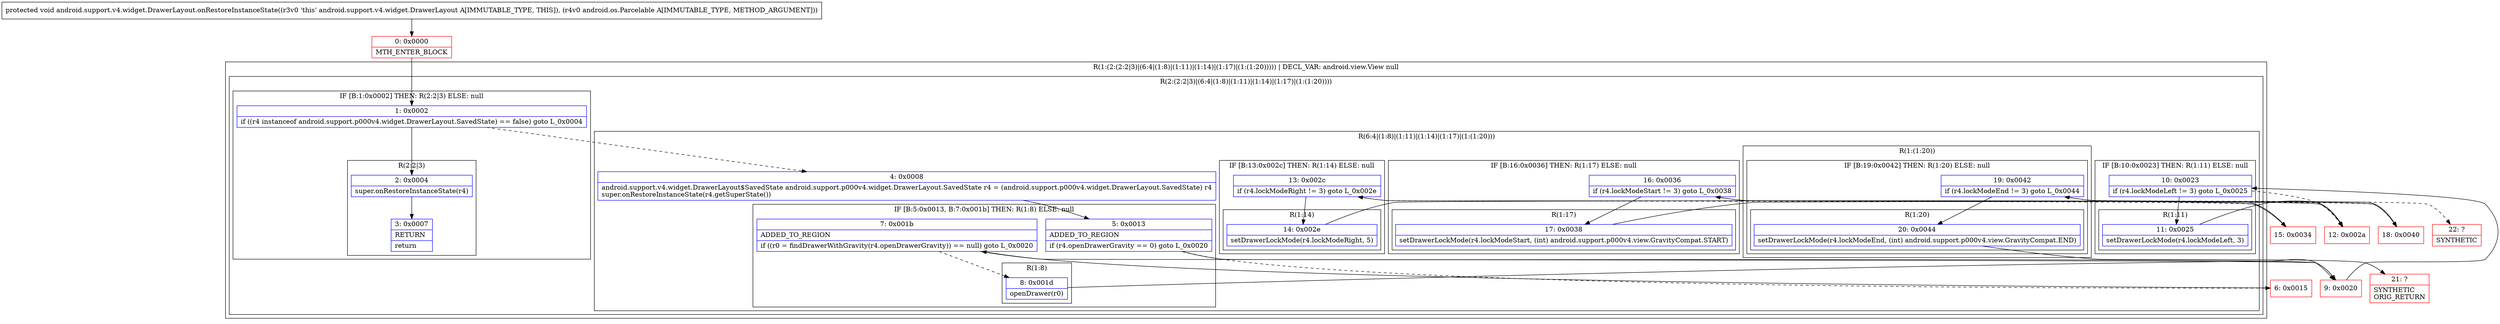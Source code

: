digraph "CFG forandroid.support.v4.widget.DrawerLayout.onRestoreInstanceState(Landroid\/os\/Parcelable;)V" {
subgraph cluster_Region_1263415669 {
label = "R(1:(2:(2:2|3)|(6:4|(1:8)|(1:11)|(1:14)|(1:17)|(1:(1:20))))) | DECL_VAR: android.view.View null\l";
node [shape=record,color=blue];
subgraph cluster_Region_1034688796 {
label = "R(2:(2:2|3)|(6:4|(1:8)|(1:11)|(1:14)|(1:17)|(1:(1:20))))";
node [shape=record,color=blue];
subgraph cluster_IfRegion_2070087480 {
label = "IF [B:1:0x0002] THEN: R(2:2|3) ELSE: null";
node [shape=record,color=blue];
Node_1 [shape=record,label="{1\:\ 0x0002|if ((r4 instanceof android.support.p000v4.widget.DrawerLayout.SavedState) == false) goto L_0x0004\l}"];
subgraph cluster_Region_996615167 {
label = "R(2:2|3)";
node [shape=record,color=blue];
Node_2 [shape=record,label="{2\:\ 0x0004|super.onRestoreInstanceState(r4)\l}"];
Node_3 [shape=record,label="{3\:\ 0x0007|RETURN\l|return\l}"];
}
}
subgraph cluster_Region_438070546 {
label = "R(6:4|(1:8)|(1:11)|(1:14)|(1:17)|(1:(1:20)))";
node [shape=record,color=blue];
Node_4 [shape=record,label="{4\:\ 0x0008|android.support.v4.widget.DrawerLayout$SavedState android.support.p000v4.widget.DrawerLayout.SavedState r4 = (android.support.p000v4.widget.DrawerLayout.SavedState) r4\lsuper.onRestoreInstanceState(r4.getSuperState())\l}"];
subgraph cluster_IfRegion_46844712 {
label = "IF [B:5:0x0013, B:7:0x001b] THEN: R(1:8) ELSE: null";
node [shape=record,color=blue];
Node_5 [shape=record,label="{5\:\ 0x0013|ADDED_TO_REGION\l|if (r4.openDrawerGravity == 0) goto L_0x0020\l}"];
Node_7 [shape=record,label="{7\:\ 0x001b|ADDED_TO_REGION\l|if ((r0 = findDrawerWithGravity(r4.openDrawerGravity)) == null) goto L_0x0020\l}"];
subgraph cluster_Region_26769535 {
label = "R(1:8)";
node [shape=record,color=blue];
Node_8 [shape=record,label="{8\:\ 0x001d|openDrawer(r0)\l}"];
}
}
subgraph cluster_IfRegion_1131273859 {
label = "IF [B:10:0x0023] THEN: R(1:11) ELSE: null";
node [shape=record,color=blue];
Node_10 [shape=record,label="{10\:\ 0x0023|if (r4.lockModeLeft != 3) goto L_0x0025\l}"];
subgraph cluster_Region_1257753322 {
label = "R(1:11)";
node [shape=record,color=blue];
Node_11 [shape=record,label="{11\:\ 0x0025|setDrawerLockMode(r4.lockModeLeft, 3)\l}"];
}
}
subgraph cluster_IfRegion_872041051 {
label = "IF [B:13:0x002c] THEN: R(1:14) ELSE: null";
node [shape=record,color=blue];
Node_13 [shape=record,label="{13\:\ 0x002c|if (r4.lockModeRight != 3) goto L_0x002e\l}"];
subgraph cluster_Region_1732072583 {
label = "R(1:14)";
node [shape=record,color=blue];
Node_14 [shape=record,label="{14\:\ 0x002e|setDrawerLockMode(r4.lockModeRight, 5)\l}"];
}
}
subgraph cluster_IfRegion_1250494245 {
label = "IF [B:16:0x0036] THEN: R(1:17) ELSE: null";
node [shape=record,color=blue];
Node_16 [shape=record,label="{16\:\ 0x0036|if (r4.lockModeStart != 3) goto L_0x0038\l}"];
subgraph cluster_Region_1054684164 {
label = "R(1:17)";
node [shape=record,color=blue];
Node_17 [shape=record,label="{17\:\ 0x0038|setDrawerLockMode(r4.lockModeStart, (int) android.support.p000v4.view.GravityCompat.START)\l}"];
}
}
subgraph cluster_Region_1545725353 {
label = "R(1:(1:20))";
node [shape=record,color=blue];
subgraph cluster_IfRegion_1603541270 {
label = "IF [B:19:0x0042] THEN: R(1:20) ELSE: null";
node [shape=record,color=blue];
Node_19 [shape=record,label="{19\:\ 0x0042|if (r4.lockModeEnd != 3) goto L_0x0044\l}"];
subgraph cluster_Region_1384179471 {
label = "R(1:20)";
node [shape=record,color=blue];
Node_20 [shape=record,label="{20\:\ 0x0044|setDrawerLockMode(r4.lockModeEnd, (int) android.support.p000v4.view.GravityCompat.END)\l}"];
}
}
}
}
}
}
Node_0 [shape=record,color=red,label="{0\:\ 0x0000|MTH_ENTER_BLOCK\l}"];
Node_6 [shape=record,color=red,label="{6\:\ 0x0015}"];
Node_9 [shape=record,color=red,label="{9\:\ 0x0020}"];
Node_12 [shape=record,color=red,label="{12\:\ 0x002a}"];
Node_15 [shape=record,color=red,label="{15\:\ 0x0034}"];
Node_18 [shape=record,color=red,label="{18\:\ 0x0040}"];
Node_21 [shape=record,color=red,label="{21\:\ ?|SYNTHETIC\lORIG_RETURN\l}"];
Node_22 [shape=record,color=red,label="{22\:\ ?|SYNTHETIC\l}"];
MethodNode[shape=record,label="{protected void android.support.v4.widget.DrawerLayout.onRestoreInstanceState((r3v0 'this' android.support.v4.widget.DrawerLayout A[IMMUTABLE_TYPE, THIS]), (r4v0 android.os.Parcelable A[IMMUTABLE_TYPE, METHOD_ARGUMENT])) }"];
MethodNode -> Node_0;
Node_1 -> Node_2;
Node_1 -> Node_4[style=dashed];
Node_2 -> Node_3;
Node_4 -> Node_5;
Node_5 -> Node_6[style=dashed];
Node_5 -> Node_9;
Node_7 -> Node_8[style=dashed];
Node_7 -> Node_9;
Node_8 -> Node_9;
Node_10 -> Node_11;
Node_10 -> Node_12[style=dashed];
Node_11 -> Node_12;
Node_13 -> Node_14;
Node_13 -> Node_15[style=dashed];
Node_14 -> Node_15;
Node_16 -> Node_17;
Node_16 -> Node_18[style=dashed];
Node_17 -> Node_18;
Node_19 -> Node_20;
Node_19 -> Node_22[style=dashed];
Node_20 -> Node_21;
Node_0 -> Node_1;
Node_6 -> Node_7;
Node_9 -> Node_10;
Node_12 -> Node_13;
Node_15 -> Node_16;
Node_18 -> Node_19;
}

